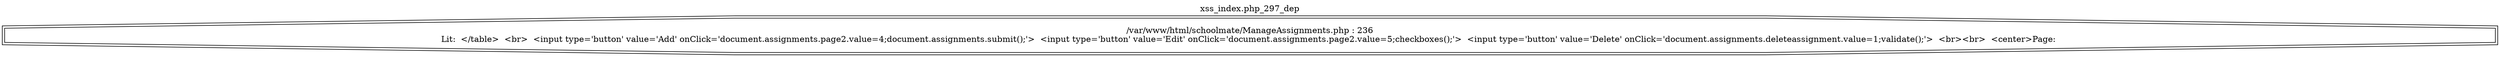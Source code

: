 digraph cfg {
  label="xss_index.php_297_dep";
  labelloc=t;
  n1 [shape=doubleoctagon, label="/var/www/html/schoolmate/ManageAssignments.php : 236\nLit:  </table>  <br>  <input type='button' value='Add' onClick='document.assignments.page2.value=4;document.assignments.submit();'>  <input type='button' value='Edit' onClick='document.assignments.page2.value=5;checkboxes();'>  <input type='button' value='Delete' onClick='document.assignments.deleteassignment.value=1;validate();'>  <br><br>  <center>Page: \n"];
}
